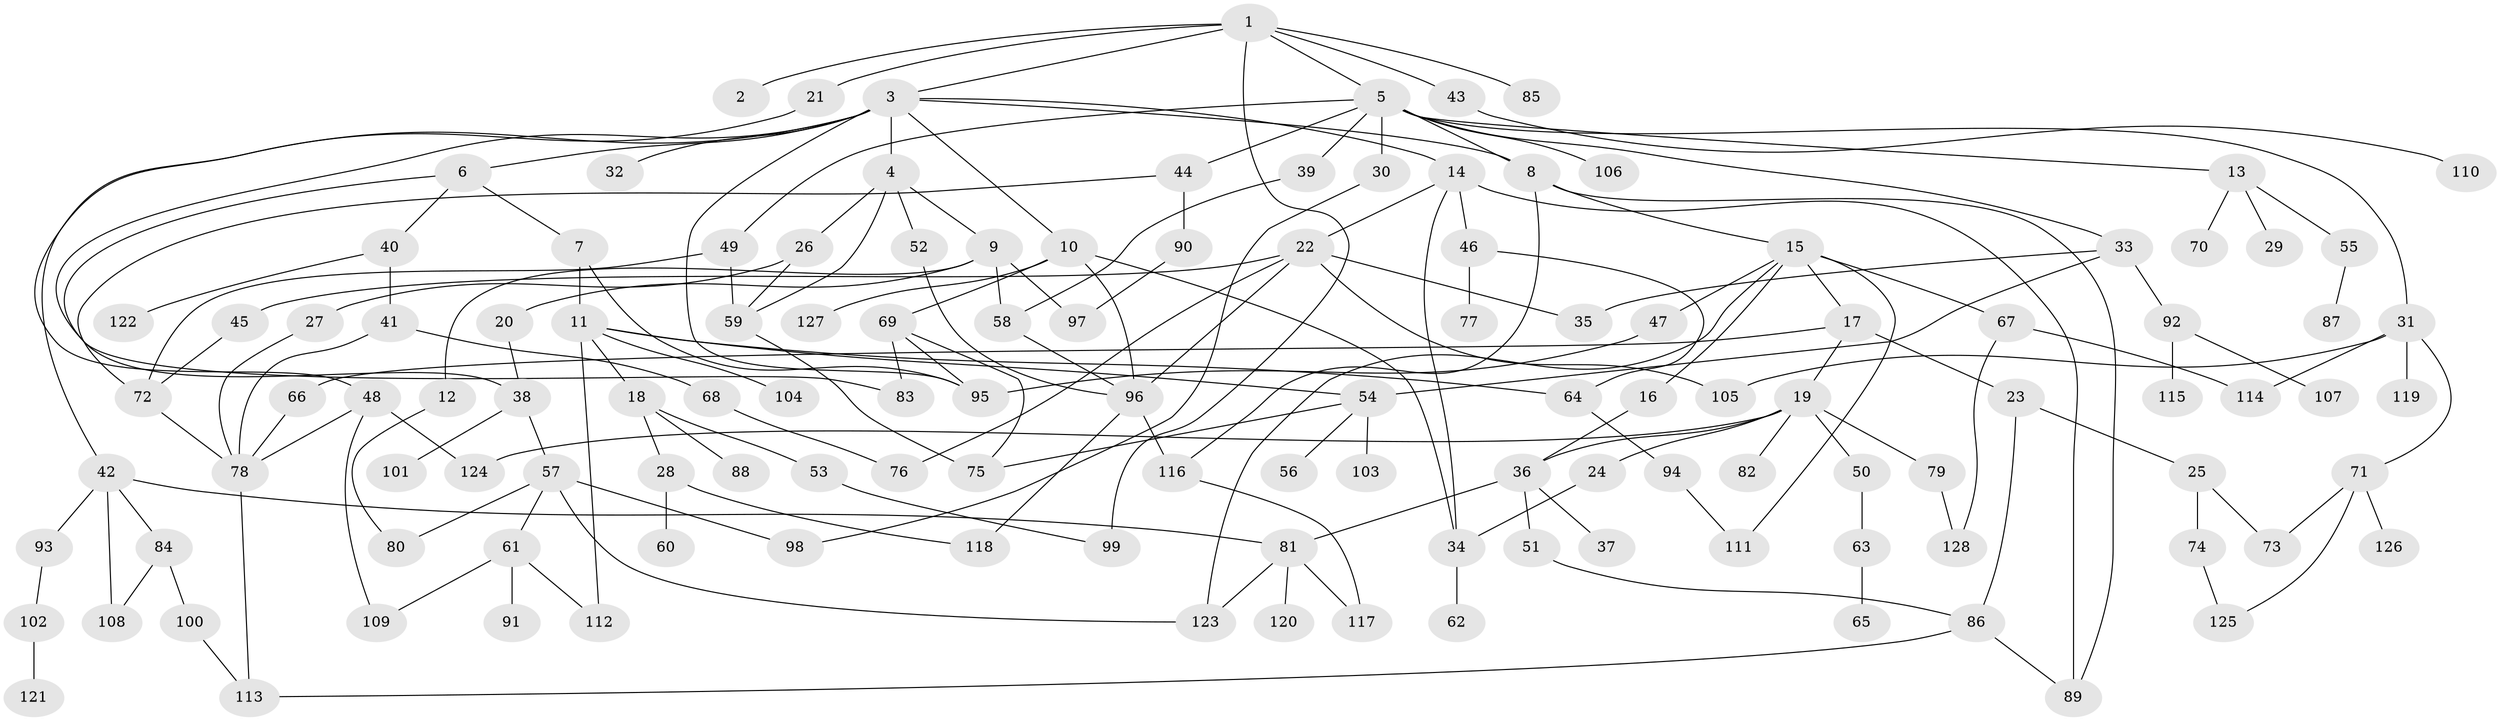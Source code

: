 // coarse degree distribution, {5: 0.125, 4: 0.15625, 8: 0.03125, 7: 0.015625, 3: 0.21875, 2: 0.25, 1: 0.109375, 6: 0.09375}
// Generated by graph-tools (version 1.1) at 2025/36/03/04/25 23:36:13]
// undirected, 128 vertices, 179 edges
graph export_dot {
  node [color=gray90,style=filled];
  1;
  2;
  3;
  4;
  5;
  6;
  7;
  8;
  9;
  10;
  11;
  12;
  13;
  14;
  15;
  16;
  17;
  18;
  19;
  20;
  21;
  22;
  23;
  24;
  25;
  26;
  27;
  28;
  29;
  30;
  31;
  32;
  33;
  34;
  35;
  36;
  37;
  38;
  39;
  40;
  41;
  42;
  43;
  44;
  45;
  46;
  47;
  48;
  49;
  50;
  51;
  52;
  53;
  54;
  55;
  56;
  57;
  58;
  59;
  60;
  61;
  62;
  63;
  64;
  65;
  66;
  67;
  68;
  69;
  70;
  71;
  72;
  73;
  74;
  75;
  76;
  77;
  78;
  79;
  80;
  81;
  82;
  83;
  84;
  85;
  86;
  87;
  88;
  89;
  90;
  91;
  92;
  93;
  94;
  95;
  96;
  97;
  98;
  99;
  100;
  101;
  102;
  103;
  104;
  105;
  106;
  107;
  108;
  109;
  110;
  111;
  112;
  113;
  114;
  115;
  116;
  117;
  118;
  119;
  120;
  121;
  122;
  123;
  124;
  125;
  126;
  127;
  128;
  1 -- 2;
  1 -- 3;
  1 -- 5;
  1 -- 21;
  1 -- 43;
  1 -- 85;
  1 -- 99;
  3 -- 4;
  3 -- 6;
  3 -- 10;
  3 -- 14;
  3 -- 32;
  3 -- 42;
  3 -- 83;
  3 -- 95;
  3 -- 8;
  4 -- 9;
  4 -- 26;
  4 -- 52;
  4 -- 59;
  5 -- 8;
  5 -- 13;
  5 -- 30;
  5 -- 31;
  5 -- 33;
  5 -- 39;
  5 -- 44;
  5 -- 49;
  5 -- 106;
  6 -- 7;
  6 -- 38;
  6 -- 40;
  7 -- 11;
  7 -- 95;
  8 -- 15;
  8 -- 89;
  8 -- 116;
  9 -- 12;
  9 -- 20;
  9 -- 58;
  9 -- 97;
  10 -- 34;
  10 -- 69;
  10 -- 127;
  10 -- 96;
  11 -- 18;
  11 -- 64;
  11 -- 104;
  11 -- 112;
  11 -- 54;
  12 -- 80;
  13 -- 29;
  13 -- 55;
  13 -- 70;
  14 -- 22;
  14 -- 46;
  14 -- 89;
  14 -- 34;
  15 -- 16;
  15 -- 17;
  15 -- 47;
  15 -- 67;
  15 -- 123;
  15 -- 111;
  16 -- 36;
  17 -- 19;
  17 -- 23;
  17 -- 66;
  18 -- 28;
  18 -- 53;
  18 -- 88;
  19 -- 24;
  19 -- 50;
  19 -- 79;
  19 -- 82;
  19 -- 124;
  19 -- 36;
  20 -- 38;
  21 -- 48;
  22 -- 35;
  22 -- 45;
  22 -- 105;
  22 -- 76;
  22 -- 96;
  23 -- 25;
  23 -- 86;
  24 -- 34;
  25 -- 73;
  25 -- 74;
  26 -- 27;
  26 -- 59;
  27 -- 78;
  28 -- 60;
  28 -- 118;
  30 -- 98;
  31 -- 71;
  31 -- 119;
  31 -- 105;
  31 -- 114;
  33 -- 54;
  33 -- 92;
  33 -- 35;
  34 -- 62;
  36 -- 37;
  36 -- 51;
  36 -- 81;
  38 -- 57;
  38 -- 101;
  39 -- 58;
  40 -- 41;
  40 -- 122;
  41 -- 68;
  41 -- 78;
  42 -- 81;
  42 -- 84;
  42 -- 93;
  42 -- 108;
  43 -- 110;
  44 -- 90;
  44 -- 72;
  45 -- 72;
  46 -- 77;
  46 -- 64;
  47 -- 95;
  48 -- 109;
  48 -- 78;
  48 -- 124;
  49 -- 59;
  49 -- 72;
  50 -- 63;
  51 -- 86;
  52 -- 96;
  53 -- 99;
  54 -- 56;
  54 -- 75;
  54 -- 103;
  55 -- 87;
  57 -- 61;
  57 -- 98;
  57 -- 80;
  57 -- 123;
  58 -- 96;
  59 -- 75;
  61 -- 91;
  61 -- 109;
  61 -- 112;
  63 -- 65;
  64 -- 94;
  66 -- 78;
  67 -- 114;
  67 -- 128;
  68 -- 76;
  69 -- 83;
  69 -- 75;
  69 -- 95;
  71 -- 126;
  71 -- 125;
  71 -- 73;
  72 -- 78;
  74 -- 125;
  78 -- 113;
  79 -- 128;
  81 -- 117;
  81 -- 120;
  81 -- 123;
  84 -- 100;
  84 -- 108;
  86 -- 113;
  86 -- 89;
  90 -- 97;
  92 -- 107;
  92 -- 115;
  93 -- 102;
  94 -- 111;
  96 -- 116;
  96 -- 118;
  100 -- 113;
  102 -- 121;
  116 -- 117;
}
